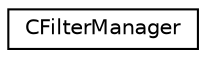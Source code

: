 digraph "Graphical Class Hierarchy"
{
  edge [fontname="Helvetica",fontsize="10",labelfontname="Helvetica",labelfontsize="10"];
  node [fontname="Helvetica",fontsize="10",shape=record];
  rankdir="LR";
  Node1 [label="CFilterManager",height=0.2,width=0.4,color="black", fillcolor="white", style="filled",URL="$struct_c_filter_manager.html"];
}
